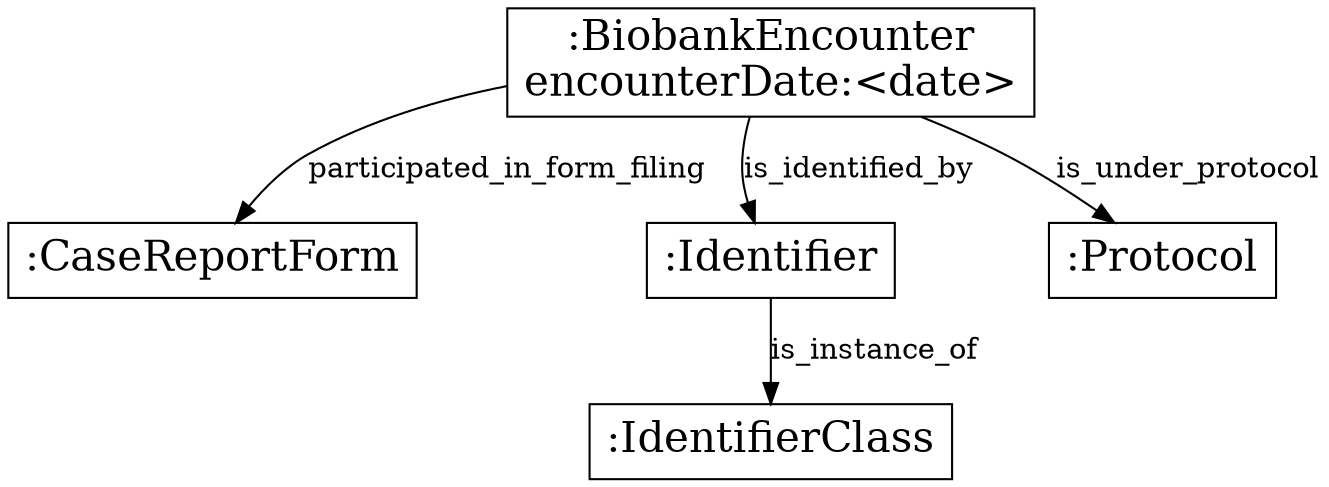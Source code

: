 digraph Encounters {
nodesep=1.0
node [shape="box", fontsize=20]

enc [label = ":BiobankEncounter\nencounterDate:<date>"]
crf [label = ":CaseReportForm"]
id [label = ":Identifier"]
idClass [label = ":IdentifierClass"]
protocol [label = ":Protocol"]

id -> idClass [label="is_instance_of"]
enc -> id [label="is_identified_by"]
enc -> crf [label="participated_in_form_filing"]
enc -> protocol [label="is_under_protocol"]

}